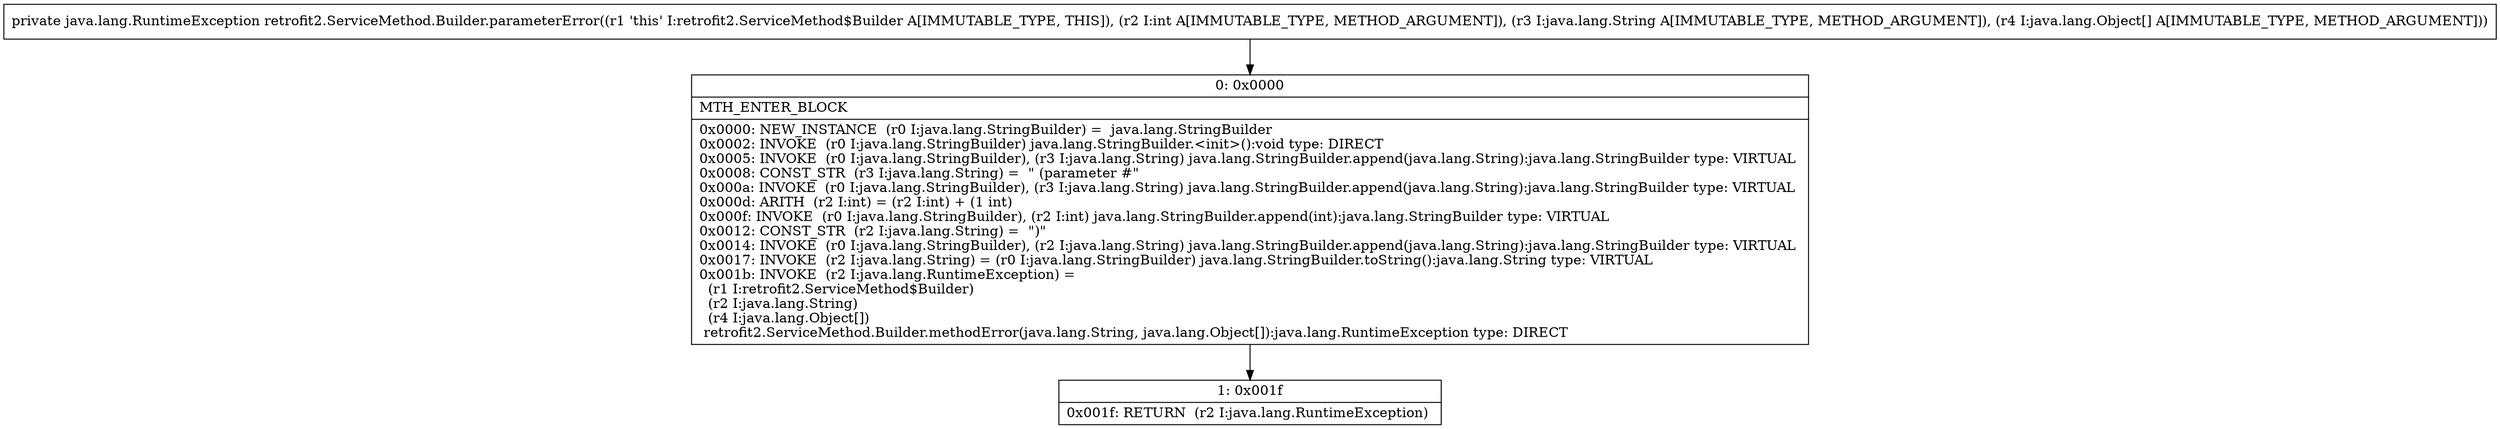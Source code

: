 digraph "CFG forretrofit2.ServiceMethod.Builder.parameterError(ILjava\/lang\/String;[Ljava\/lang\/Object;)Ljava\/lang\/RuntimeException;" {
Node_0 [shape=record,label="{0\:\ 0x0000|MTH_ENTER_BLOCK\l|0x0000: NEW_INSTANCE  (r0 I:java.lang.StringBuilder) =  java.lang.StringBuilder \l0x0002: INVOKE  (r0 I:java.lang.StringBuilder) java.lang.StringBuilder.\<init\>():void type: DIRECT \l0x0005: INVOKE  (r0 I:java.lang.StringBuilder), (r3 I:java.lang.String) java.lang.StringBuilder.append(java.lang.String):java.lang.StringBuilder type: VIRTUAL \l0x0008: CONST_STR  (r3 I:java.lang.String) =  \" (parameter #\" \l0x000a: INVOKE  (r0 I:java.lang.StringBuilder), (r3 I:java.lang.String) java.lang.StringBuilder.append(java.lang.String):java.lang.StringBuilder type: VIRTUAL \l0x000d: ARITH  (r2 I:int) = (r2 I:int) + (1 int) \l0x000f: INVOKE  (r0 I:java.lang.StringBuilder), (r2 I:int) java.lang.StringBuilder.append(int):java.lang.StringBuilder type: VIRTUAL \l0x0012: CONST_STR  (r2 I:java.lang.String) =  \")\" \l0x0014: INVOKE  (r0 I:java.lang.StringBuilder), (r2 I:java.lang.String) java.lang.StringBuilder.append(java.lang.String):java.lang.StringBuilder type: VIRTUAL \l0x0017: INVOKE  (r2 I:java.lang.String) = (r0 I:java.lang.StringBuilder) java.lang.StringBuilder.toString():java.lang.String type: VIRTUAL \l0x001b: INVOKE  (r2 I:java.lang.RuntimeException) = \l  (r1 I:retrofit2.ServiceMethod$Builder)\l  (r2 I:java.lang.String)\l  (r4 I:java.lang.Object[])\l retrofit2.ServiceMethod.Builder.methodError(java.lang.String, java.lang.Object[]):java.lang.RuntimeException type: DIRECT \l}"];
Node_1 [shape=record,label="{1\:\ 0x001f|0x001f: RETURN  (r2 I:java.lang.RuntimeException) \l}"];
MethodNode[shape=record,label="{private java.lang.RuntimeException retrofit2.ServiceMethod.Builder.parameterError((r1 'this' I:retrofit2.ServiceMethod$Builder A[IMMUTABLE_TYPE, THIS]), (r2 I:int A[IMMUTABLE_TYPE, METHOD_ARGUMENT]), (r3 I:java.lang.String A[IMMUTABLE_TYPE, METHOD_ARGUMENT]), (r4 I:java.lang.Object[] A[IMMUTABLE_TYPE, METHOD_ARGUMENT])) }"];
MethodNode -> Node_0;
Node_0 -> Node_1;
}

